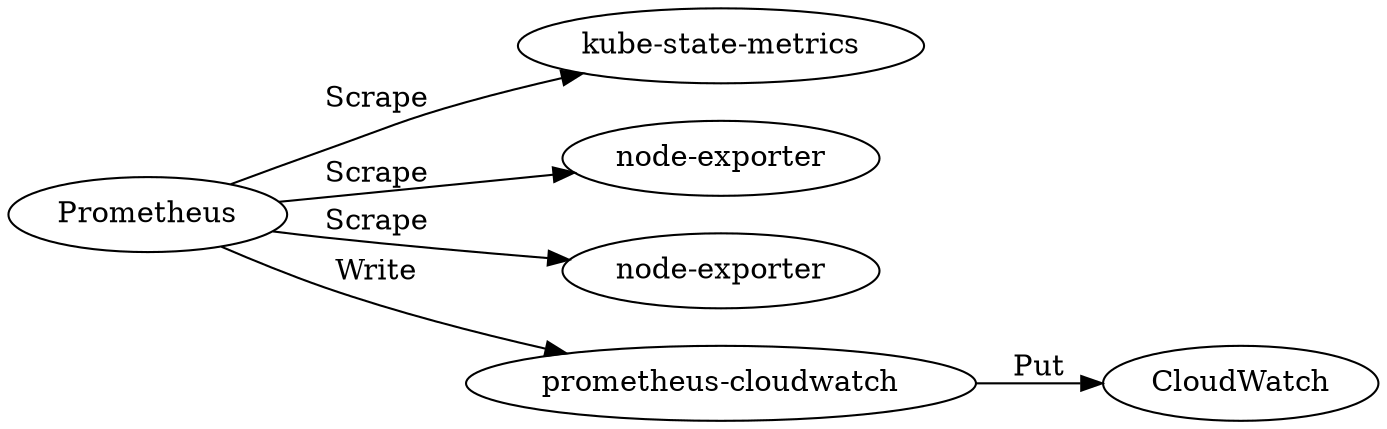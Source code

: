 digraph {
  rankdir="LR"

  ksm   [label="kube-state-metrics"]
  node1 [label="node-exporter"]
  node2 [label="node-exporter"]

  prometheus [label="Prometheus"]
  prometheus_cloudwatch [label="prometheus-cloudwatch"]

  cloudwatch [label="CloudWatch"]

  prometheus -> ksm   [label="Scrape"]
  prometheus -> node1 [label="Scrape"]
  prometheus -> node2 [label="Scrape"]

  prometheus -> prometheus_cloudwatch [label="Write"]

  prometheus_cloudwatch -> cloudwatch [label="Put"]
}
